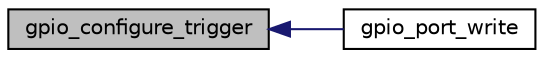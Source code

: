 digraph "gpio_configure_trigger"
{
  edge [fontname="Helvetica",fontsize="10",labelfontname="Helvetica",labelfontsize="10"];
  node [fontname="Helvetica",fontsize="10",shape=record];
  rankdir="LR";
  Node1 [label="gpio_configure_trigger",height=0.2,width=0.4,color="black", fillcolor="grey75", style="filled", fontcolor="black"];
  Node1 -> Node2 [dir="back",color="midnightblue",fontsize="10",style="solid",fontname="Helvetica"];
  Node2 [label="gpio_port_write",height=0.2,width=0.4,color="black", fillcolor="white", style="filled",URL="$group__gpio__control.html#ga00eeea592868471ce4eecce176b062f7",tooltip="Set level of of all pins from a port (atomic) "];
}
